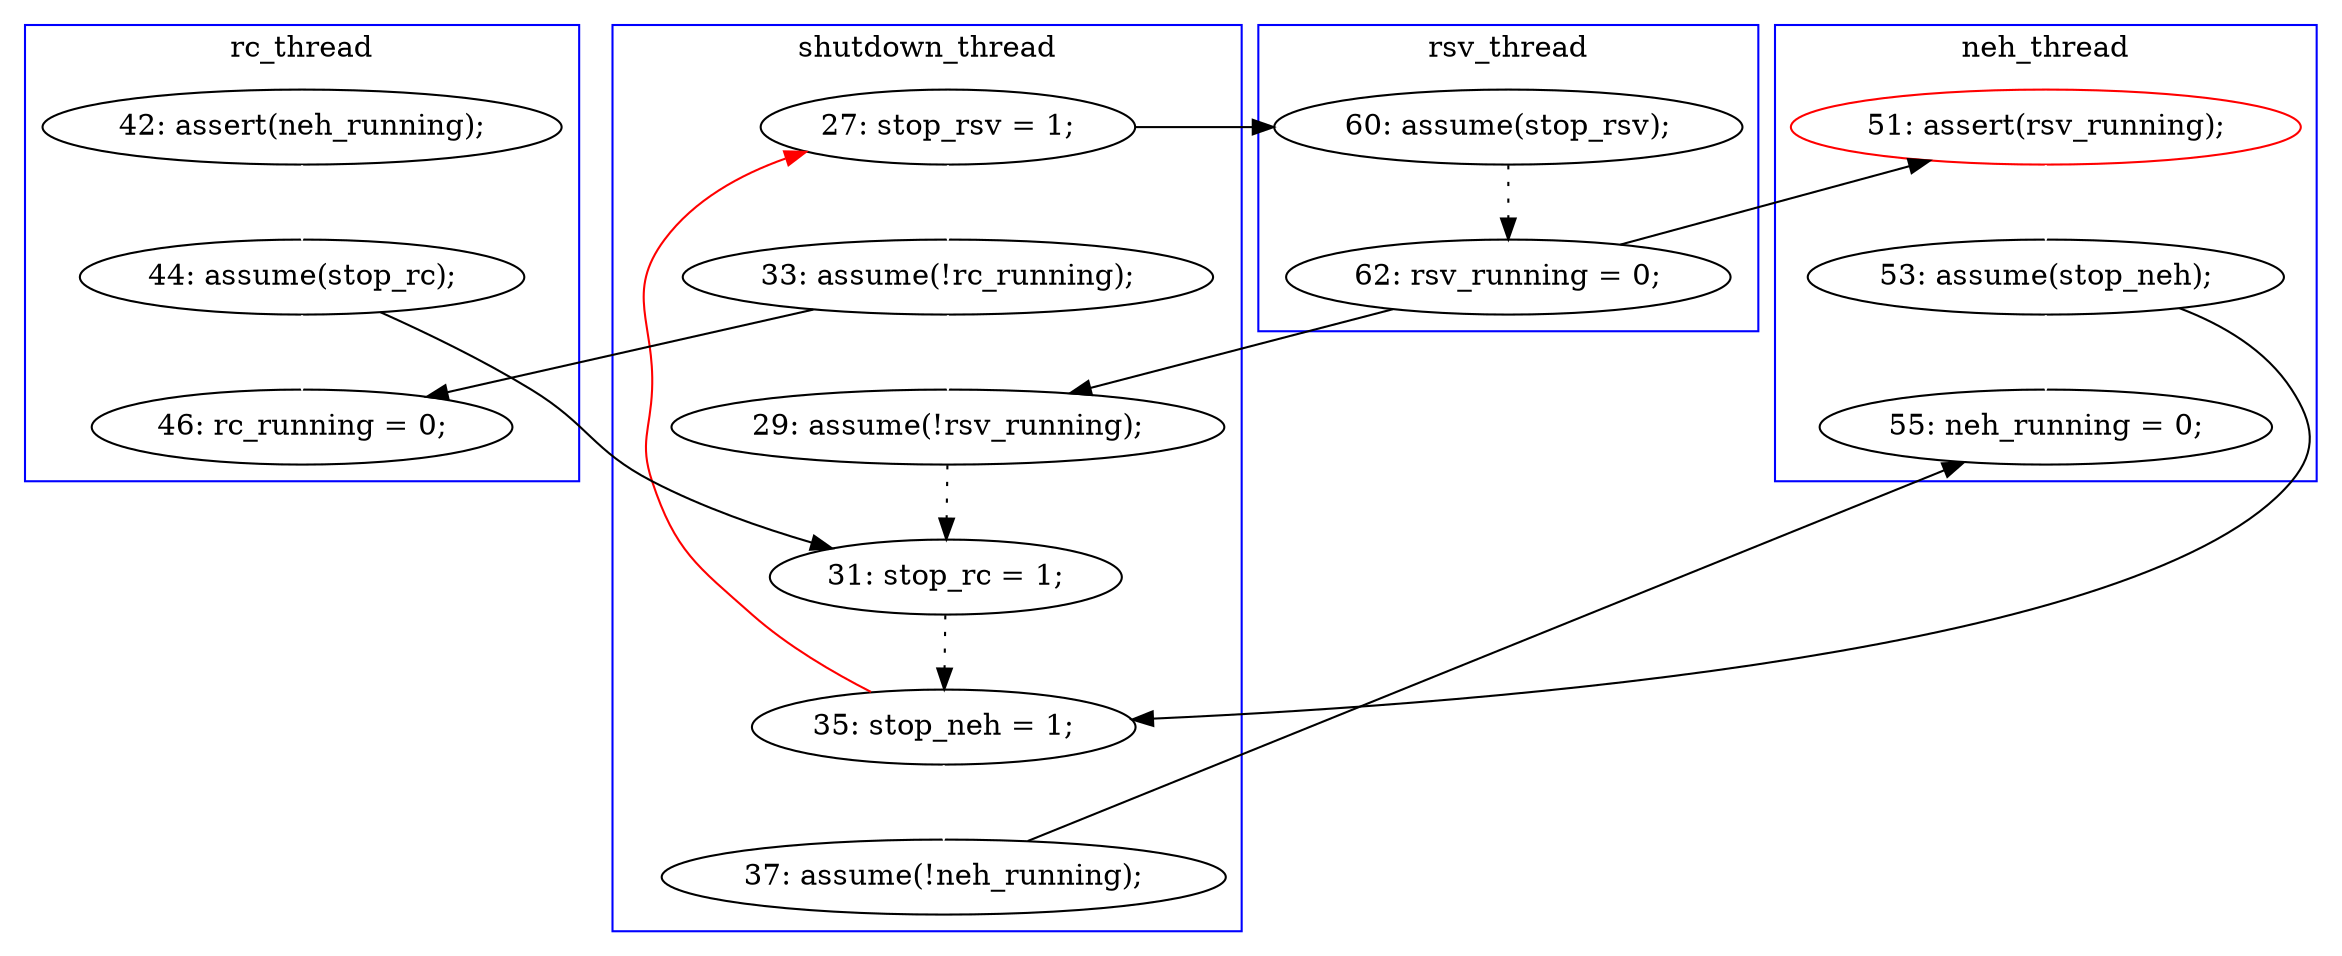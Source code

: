 digraph Counterexample {
	30 -> 33 [color = black, style = solid, constraint = false]
	28 -> 13 [color = red, style = solid, constraint = false]
	28 -> 30 [color = white, style = solid]
	14 -> 24 [color = white, style = solid]
	23 -> 25 [color = black, style = dotted]
	19 -> 23 [color = black, style = solid, constraint = false]
	18 -> 19 [color = black, style = dotted]
	24 -> 26 [color = white, style = solid]
	27 -> 33 [color = white, style = solid]
	13 -> 18 [color = black, style = solid, constraint = false]
	13 -> 21 [color = white, style = solid]
	21 -> 23 [color = white, style = solid]
	24 -> 25 [color = black, style = solid, constraint = false]
	27 -> 28 [color = black, style = solid, constraint = false]
	25 -> 28 [color = black, style = dotted]
	19 -> 20 [color = black, style = solid, constraint = false]
	20 -> 27 [color = white, style = solid]
	21 -> 26 [color = black, style = solid, constraint = false]
	subgraph cluster2 {
		label = rc_thread
		color = blue
		14  [label = "42: assert(neh_running);"]
		26  [label = "46: rc_running = 0;"]
		24  [label = "44: assume(stop_rc);"]
	}
	subgraph cluster1 {
		label = shutdown_thread
		color = blue
		13  [label = "27: stop_rsv = 1;"]
		21  [label = "33: assume(!rc_running);"]
		25  [label = "31: stop_rc = 1;"]
		28  [label = "35: stop_neh = 1;"]
		30  [label = "37: assume(!neh_running);"]
		23  [label = "29: assume(!rsv_running);"]
	}
	subgraph cluster3 {
		label = neh_thread
		color = blue
		20  [label = "51: assert(rsv_running);", color = red]
		33  [label = "55: neh_running = 0;"]
		27  [label = "53: assume(stop_neh);"]
	}
	subgraph cluster4 {
		label = rsv_thread
		color = blue
		18  [label = "60: assume(stop_rsv);"]
		19  [label = "62: rsv_running = 0;"]
	}
}
